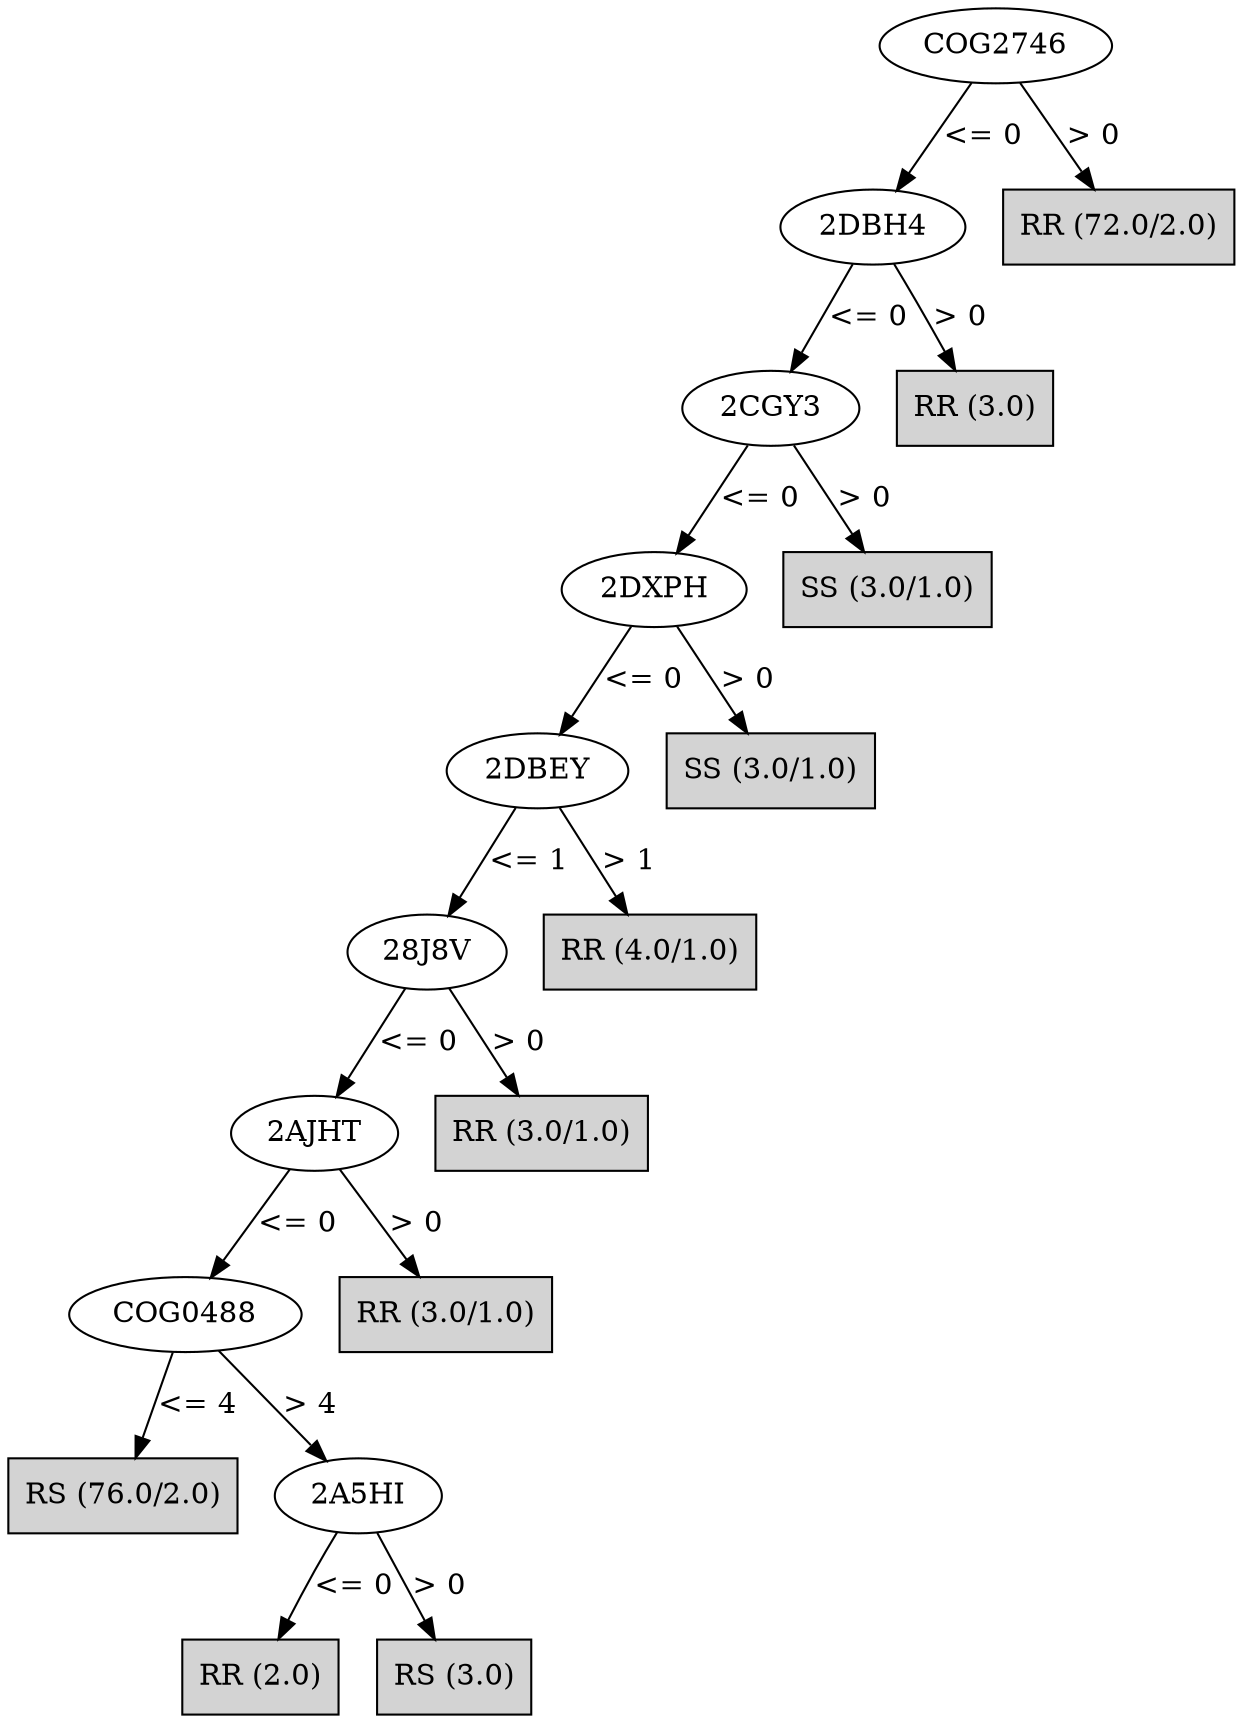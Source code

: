 digraph J48Tree {
N0 [label="COG2746" ]
N0->N1 [label="<= 0"]
N1 [label="2DBH4" ]
N1->N2 [label="<= 0"]
N2 [label="2CGY3" ]
N2->N3 [label="<= 0"]
N3 [label="2DXPH" ]
N3->N4 [label="<= 0"]
N4 [label="2DBEY" ]
N4->N5 [label="<= 1"]
N5 [label="28J8V" ]
N5->N6 [label="<= 0"]
N6 [label="2AJHT" ]
N6->N7 [label="<= 0"]
N7 [label="COG0488" ]
N7->N8 [label="<= 4"]
N8 [label="RS (76.0/2.0)" shape=box style=filled ]
N7->N9 [label="> 4"]
N9 [label="2A5HI" ]
N9->N10 [label="<= 0"]
N10 [label="RR (2.0)" shape=box style=filled ]
N9->N11 [label="> 0"]
N11 [label="RS (3.0)" shape=box style=filled ]
N6->N12 [label="> 0"]
N12 [label="RR (3.0/1.0)" shape=box style=filled ]
N5->N13 [label="> 0"]
N13 [label="RR (3.0/1.0)" shape=box style=filled ]
N4->N14 [label="> 1"]
N14 [label="RR (4.0/1.0)" shape=box style=filled ]
N3->N15 [label="> 0"]
N15 [label="SS (3.0/1.0)" shape=box style=filled ]
N2->N16 [label="> 0"]
N16 [label="SS (3.0/1.0)" shape=box style=filled ]
N1->N17 [label="> 0"]
N17 [label="RR (3.0)" shape=box style=filled ]
N0->N18 [label="> 0"]
N18 [label="RR (72.0/2.0)" shape=box style=filled ]
}


